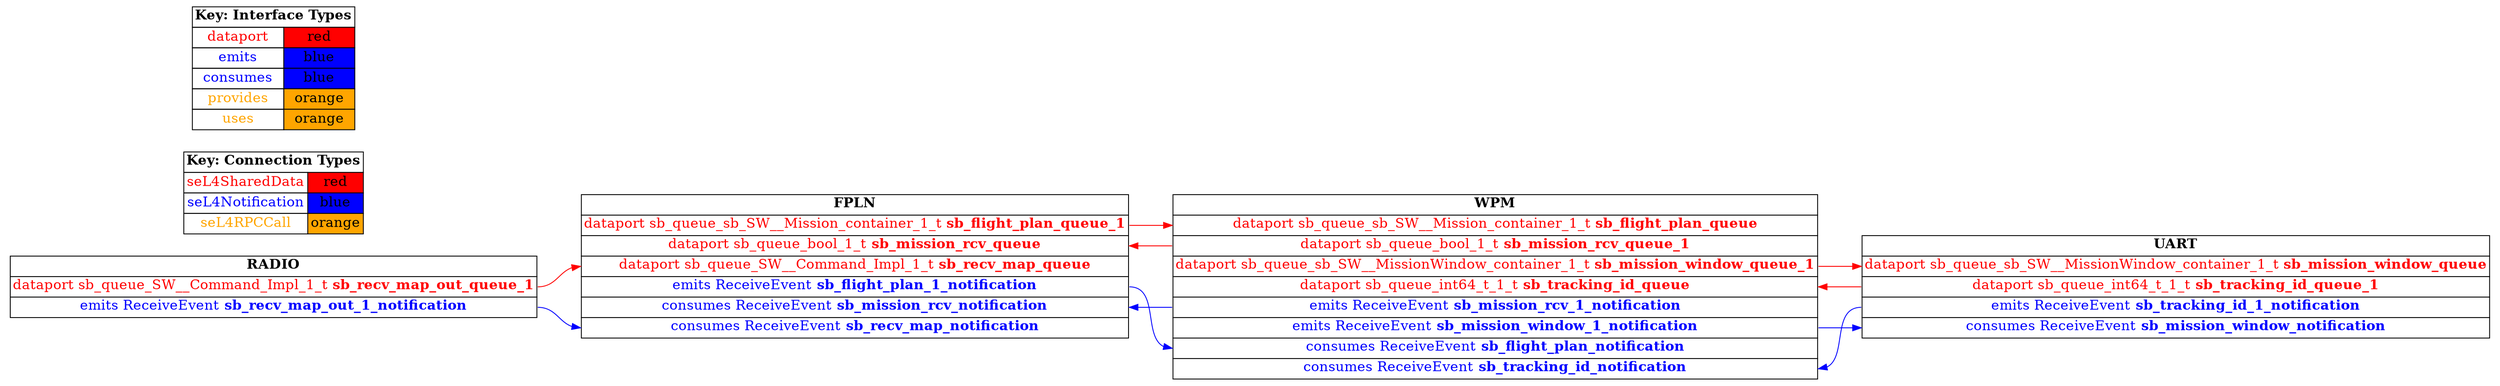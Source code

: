 digraph g {
graph [
  overlap = false,
  rankdir = "LR"
];
node [
  fontsize = "16",
  shape = "ellipse"
];
edge [
];

RADIO [
  label=<
    <TABLE BORDER="0" CELLBORDER="1" CELLSPACING="0">
      <TR><TD><B>RADIO</B></TD></TR>
      <TR><TD PORT="sb_recv_map_out_queue_1"><FONT COLOR="red">dataport sb_queue_SW__Command_Impl_1_t <B>sb_recv_map_out_queue_1</B></FONT></TD></TR>
      <TR><TD PORT="sb_recv_map_out_1_notification"><FONT COLOR="blue">emits ReceiveEvent <B>sb_recv_map_out_1_notification</B></FONT></TD></TR>"
    </TABLE>
  >
  shape=plaintext
];

FPLN [
  label=<
    <TABLE BORDER="0" CELLBORDER="1" CELLSPACING="0">
      <TR><TD><B>FPLN</B></TD></TR>
      <TR><TD PORT="sb_flight_plan_queue_1"><FONT COLOR="red">dataport sb_queue_sb_SW__Mission_container_1_t <B>sb_flight_plan_queue_1</B></FONT></TD></TR>
      <TR><TD PORT="sb_mission_rcv_queue"><FONT COLOR="red">dataport sb_queue_bool_1_t <B>sb_mission_rcv_queue</B></FONT></TD></TR>
      <TR><TD PORT="sb_recv_map_queue"><FONT COLOR="red">dataport sb_queue_SW__Command_Impl_1_t <B>sb_recv_map_queue</B></FONT></TD></TR>
      <TR><TD PORT="sb_flight_plan_1_notification"><FONT COLOR="blue">emits ReceiveEvent <B>sb_flight_plan_1_notification</B></FONT></TD></TR>
      <TR><TD PORT="sb_mission_rcv_notification"><FONT COLOR="blue">consumes ReceiveEvent <B>sb_mission_rcv_notification</B></FONT></TD></TR>
      <TR><TD PORT="sb_recv_map_notification"><FONT COLOR="blue">consumes ReceiveEvent <B>sb_recv_map_notification</B></FONT></TD></TR>"
    </TABLE>
  >
  shape=plaintext
];

WPM [
  label=<
    <TABLE BORDER="0" CELLBORDER="1" CELLSPACING="0">
      <TR><TD><B>WPM</B></TD></TR>
      <TR><TD PORT="sb_flight_plan_queue"><FONT COLOR="red">dataport sb_queue_sb_SW__Mission_container_1_t <B>sb_flight_plan_queue</B></FONT></TD></TR>
      <TR><TD PORT="sb_mission_rcv_queue_1"><FONT COLOR="red">dataport sb_queue_bool_1_t <B>sb_mission_rcv_queue_1</B></FONT></TD></TR>
      <TR><TD PORT="sb_mission_window_queue_1"><FONT COLOR="red">dataport sb_queue_sb_SW__MissionWindow_container_1_t <B>sb_mission_window_queue_1</B></FONT></TD></TR>
      <TR><TD PORT="sb_tracking_id_queue"><FONT COLOR="red">dataport sb_queue_int64_t_1_t <B>sb_tracking_id_queue</B></FONT></TD></TR>
      <TR><TD PORT="sb_mission_rcv_1_notification"><FONT COLOR="blue">emits ReceiveEvent <B>sb_mission_rcv_1_notification</B></FONT></TD></TR>
      <TR><TD PORT="sb_mission_window_1_notification"><FONT COLOR="blue">emits ReceiveEvent <B>sb_mission_window_1_notification</B></FONT></TD></TR>
      <TR><TD PORT="sb_flight_plan_notification"><FONT COLOR="blue">consumes ReceiveEvent <B>sb_flight_plan_notification</B></FONT></TD></TR>
      <TR><TD PORT="sb_tracking_id_notification"><FONT COLOR="blue">consumes ReceiveEvent <B>sb_tracking_id_notification</B></FONT></TD></TR>"
    </TABLE>
  >
  shape=plaintext
];

UART [
  label=<
    <TABLE BORDER="0" CELLBORDER="1" CELLSPACING="0">
      <TR><TD><B>UART</B></TD></TR>
      <TR><TD PORT="sb_mission_window_queue"><FONT COLOR="red">dataport sb_queue_sb_SW__MissionWindow_container_1_t <B>sb_mission_window_queue</B></FONT></TD></TR>
      <TR><TD PORT="sb_tracking_id_queue_1"><FONT COLOR="red">dataport sb_queue_int64_t_1_t <B>sb_tracking_id_queue_1</B></FONT></TD></TR>
      <TR><TD PORT="sb_tracking_id_1_notification"><FONT COLOR="blue">emits ReceiveEvent <B>sb_tracking_id_1_notification</B></FONT></TD></TR>
      <TR><TD PORT="sb_mission_window_notification"><FONT COLOR="blue">consumes ReceiveEvent <B>sb_mission_window_notification</B></FONT></TD></TR>"
    </TABLE>
  >
  shape=plaintext
];

connectiontypekey [
  label=<
   <TABLE BORDER="0" CELLBORDER="1" CELLSPACING="0">
     <TR><TD COLSPAN="2"><B>Key: Connection Types</B></TD></TR>
     <TR><TD><FONT COLOR="red">seL4SharedData</FONT></TD><TD BGCOLOR="red">red</TD></TR>
     <TR><TD><FONT COLOR="blue">seL4Notification</FONT></TD><TD BGCOLOR="blue">blue</TD></TR>
     <TR><TD><FONT COLOR="orange">seL4RPCCall</FONT></TD><TD BGCOLOR="orange">orange</TD></TR>
   </TABLE>
  >
  shape=plaintext
];

interfacetypekey [
  label=<
   <TABLE BORDER="0" CELLBORDER="1" CELLSPACING="0">
     <TR><TD COLSPAN="2"><B>Key: Interface Types</B></TD></TR>
     <TR><TD><FONT COLOR="red">dataport</FONT></TD><TD BGCOLOR="red">red</TD></TR>
     <TR><TD><FONT COLOR="blue">emits</FONT></TD><TD BGCOLOR="blue">blue</TD></TR>
     <TR><TD><FONT COLOR="blue">consumes</FONT></TD><TD BGCOLOR="blue">blue</TD></TR>
     <TR><TD><FONT COLOR="orange">provides</FONT></TD><TD BGCOLOR="orange">orange</TD></TR>
     <TR><TD><FONT COLOR="orange">uses</FONT></TD><TD BGCOLOR="orange">orange</TD></TR>
   </TABLE>
  >
  shape=plaintext
];

"RADIO":sb_recv_map_out_1_notification -> "FPLN":sb_recv_map_notification [
  color="blue"
  //label = "seL4Notification"
  id = conn1
];

"RADIO":sb_recv_map_out_queue_1 -> "FPLN":sb_recv_map_queue [
  color="red"
  //label = "seL4SharedData"
  id = conn2
];

"FPLN":sb_flight_plan_1_notification -> "WPM":sb_flight_plan_notification [
  color="blue"
  //label = "seL4Notification"
  id = conn3
];

"FPLN":sb_flight_plan_queue_1 -> "WPM":sb_flight_plan_queue [
  color="red"
  //label = "seL4SharedData"
  id = conn4
];

"WPM":sb_mission_rcv_1_notification -> "FPLN":sb_mission_rcv_notification [
  color="blue"
  //label = "seL4Notification"
  id = conn5
];

"WPM":sb_mission_rcv_queue_1 -> "FPLN":sb_mission_rcv_queue [
  color="red"
  //label = "seL4SharedData"
  id = conn6
];

"WPM":sb_mission_window_1_notification -> "UART":sb_mission_window_notification [
  color="blue"
  //label = "seL4Notification"
  id = conn7
];

"WPM":sb_mission_window_queue_1 -> "UART":sb_mission_window_queue [
  color="red"
  //label = "seL4SharedData"
  id = conn8
];

"UART":sb_tracking_id_1_notification -> "WPM":sb_tracking_id_notification [
  color="blue"
  //label = "seL4Notification"
  id = conn9
];

"UART":sb_tracking_id_queue_1 -> "WPM":sb_tracking_id_queue [
  color="red"
  //label = "seL4SharedData"
  id = conn10
];

}